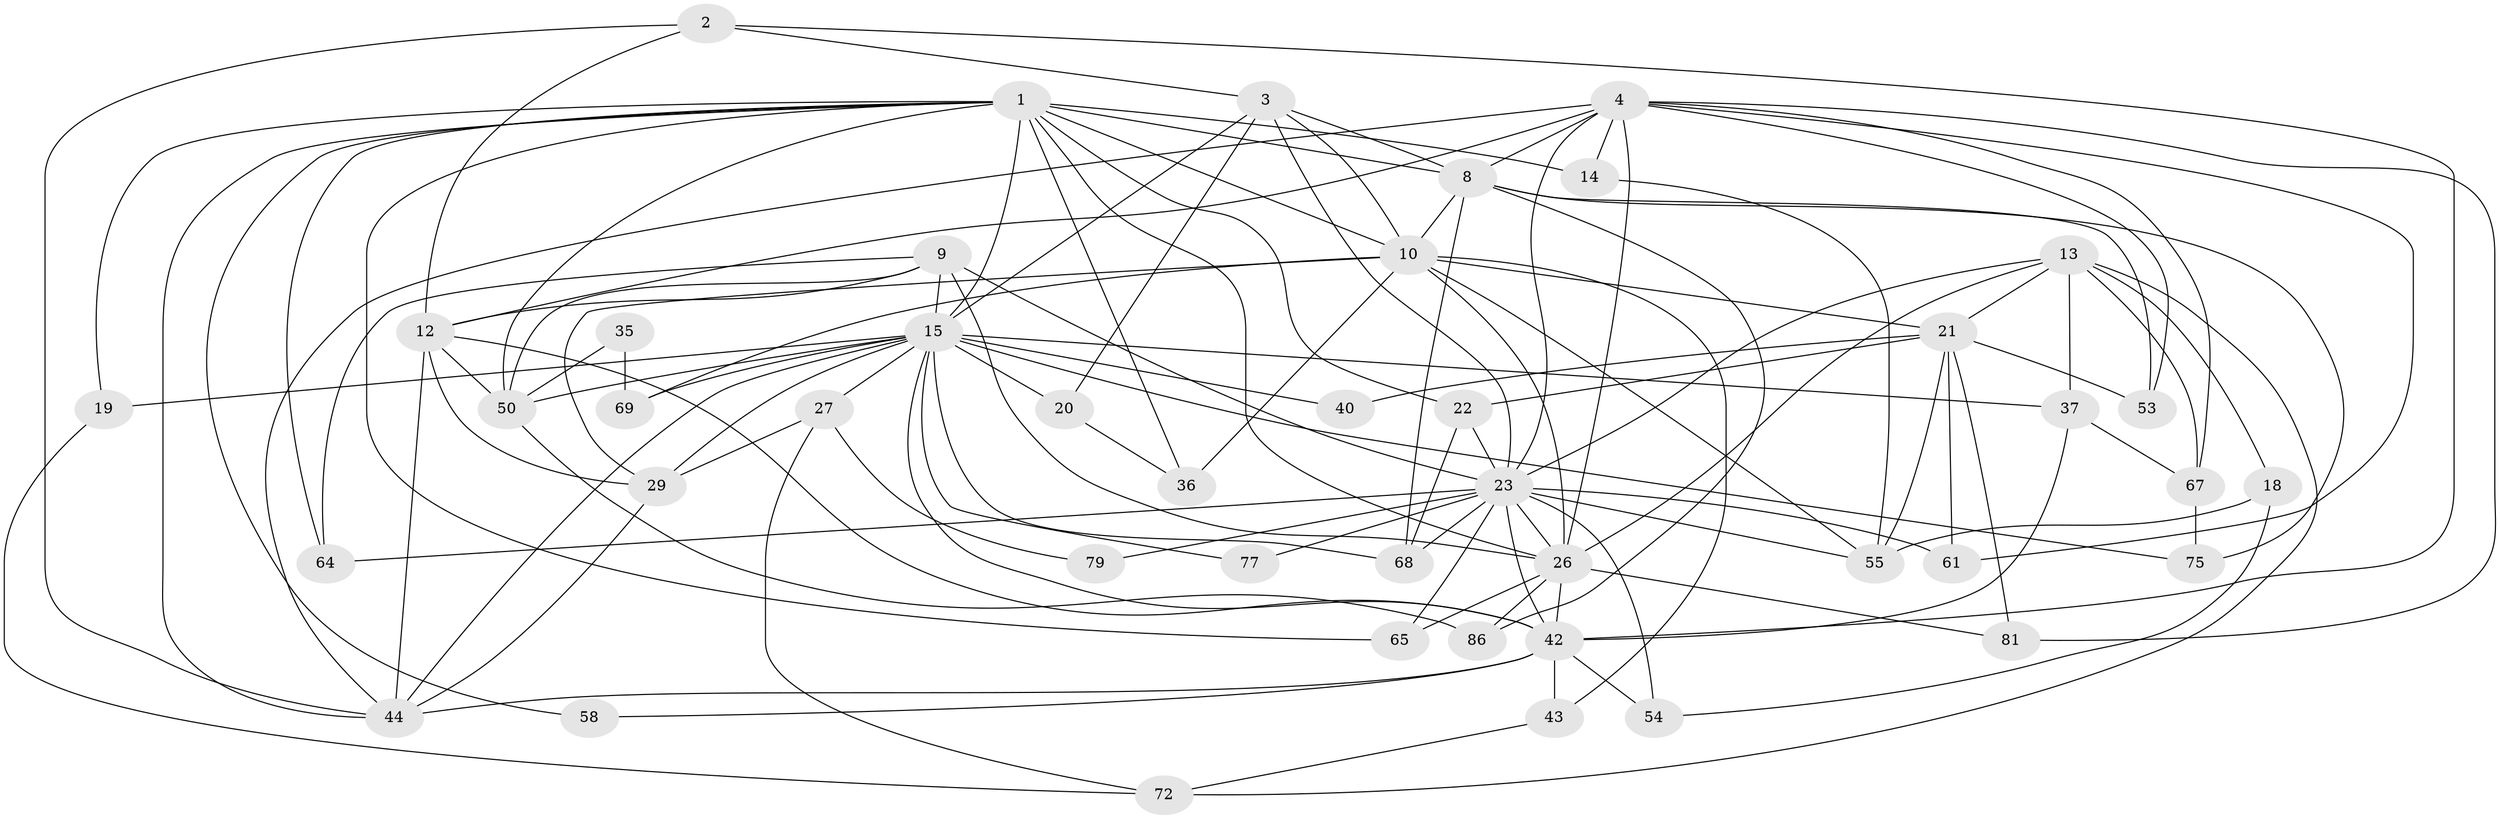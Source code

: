 // original degree distribution, {5: 0.2159090909090909, 6: 0.06818181818181818, 4: 0.25, 3: 0.32954545454545453, 2: 0.09090909090909091, 7: 0.022727272727272728, 8: 0.022727272727272728}
// Generated by graph-tools (version 1.1) at 2025/15/03/09/25 04:15:08]
// undirected, 44 vertices, 116 edges
graph export_dot {
graph [start="1"]
  node [color=gray90,style=filled];
  1 [super="+6+83"];
  2 [super="+7"];
  3 [super="+85+30"];
  4 [super="+5+11+87"];
  8 [super="+48"];
  9 [super="+33"];
  10 [super="+31+39"];
  12 [super="+66+76"];
  13 [super="+34+49"];
  14 [super="+56"];
  15 [super="+16+17"];
  18 [super="+60"];
  19;
  20;
  21 [super="+47+57"];
  22 [super="+70"];
  23 [super="+62+25"];
  26 [super="+59"];
  27;
  29;
  35;
  36;
  37 [super="+41"];
  40;
  42 [super="+45"];
  43;
  44 [super="+74+73"];
  50 [super="+51"];
  53;
  54;
  55 [super="+84"];
  58;
  61;
  64;
  65;
  67 [super="+71"];
  68;
  69;
  72;
  75;
  77;
  79;
  81;
  86;
  1 -- 14 [weight=2];
  1 -- 44;
  1 -- 50;
  1 -- 65;
  1 -- 19;
  1 -- 22;
  1 -- 8;
  1 -- 64;
  1 -- 36;
  1 -- 58;
  1 -- 10;
  1 -- 15;
  1 -- 26;
  2 -- 3 [weight=2];
  2 -- 12 [weight=2];
  2 -- 44;
  2 -- 42;
  3 -- 20;
  3 -- 8;
  3 -- 15;
  3 -- 23;
  3 -- 10 [weight=2];
  4 -- 44;
  4 -- 81;
  4 -- 53;
  4 -- 23;
  4 -- 67;
  4 -- 61;
  4 -- 12;
  4 -- 8;
  4 -- 26;
  4 -- 14;
  8 -- 75;
  8 -- 10 [weight=2];
  8 -- 68;
  8 -- 53;
  8 -- 86;
  9 -- 64;
  9 -- 50;
  9 -- 23;
  9 -- 15;
  9 -- 12;
  9 -- 26;
  10 -- 29;
  10 -- 43;
  10 -- 69;
  10 -- 36;
  10 -- 21;
  10 -- 55;
  10 -- 26;
  12 -- 50;
  12 -- 29;
  12 -- 42;
  12 -- 44;
  13 -- 67 [weight=2];
  13 -- 72;
  13 -- 23;
  13 -- 18 [weight=2];
  13 -- 21;
  13 -- 37;
  13 -- 26;
  14 -- 55;
  15 -- 27;
  15 -- 40 [weight=2];
  15 -- 68;
  15 -- 75;
  15 -- 44;
  15 -- 20;
  15 -- 42 [weight=2];
  15 -- 37;
  15 -- 69;
  15 -- 77;
  15 -- 50;
  15 -- 19;
  15 -- 29;
  18 -- 54;
  18 -- 55;
  19 -- 72;
  20 -- 36;
  21 -- 53;
  21 -- 40 [weight=2];
  21 -- 61;
  21 -- 22;
  21 -- 81;
  21 -- 55;
  22 -- 68;
  22 -- 23;
  23 -- 54;
  23 -- 42;
  23 -- 77;
  23 -- 64;
  23 -- 65;
  23 -- 68;
  23 -- 79;
  23 -- 55;
  23 -- 26;
  23 -- 61;
  26 -- 65;
  26 -- 42;
  26 -- 81;
  26 -- 86;
  27 -- 29;
  27 -- 72;
  27 -- 79;
  29 -- 44;
  35 -- 69;
  35 -- 50;
  37 -- 42 [weight=2];
  37 -- 67;
  42 -- 44;
  42 -- 43;
  42 -- 54;
  42 -- 58;
  43 -- 72;
  50 -- 86;
  67 -- 75;
}
